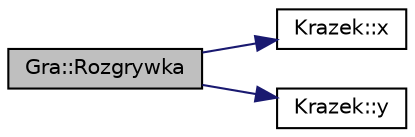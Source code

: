 digraph "Gra::Rozgrywka"
{
  edge [fontname="Helvetica",fontsize="10",labelfontname="Helvetica",labelfontsize="10"];
  node [fontname="Helvetica",fontsize="10",shape=record];
  rankdir="LR";
  Node1 [label="Gra::Rozgrywka",height=0.2,width=0.4,color="black", fillcolor="grey75", style="filled" fontcolor="black"];
  Node1 -> Node2 [color="midnightblue",fontsize="10",style="solid",fontname="Helvetica"];
  Node2 [label="Krazek::x",height=0.2,width=0.4,color="black", fillcolor="white", style="filled",URL="$class_krazek.html#a22e30142c237207d7c36c711d00e54b9"];
  Node1 -> Node3 [color="midnightblue",fontsize="10",style="solid",fontname="Helvetica"];
  Node3 [label="Krazek::y",height=0.2,width=0.4,color="black", fillcolor="white", style="filled",URL="$class_krazek.html#a86e8300a948db8a9d9f94e69858cb4bf"];
}
